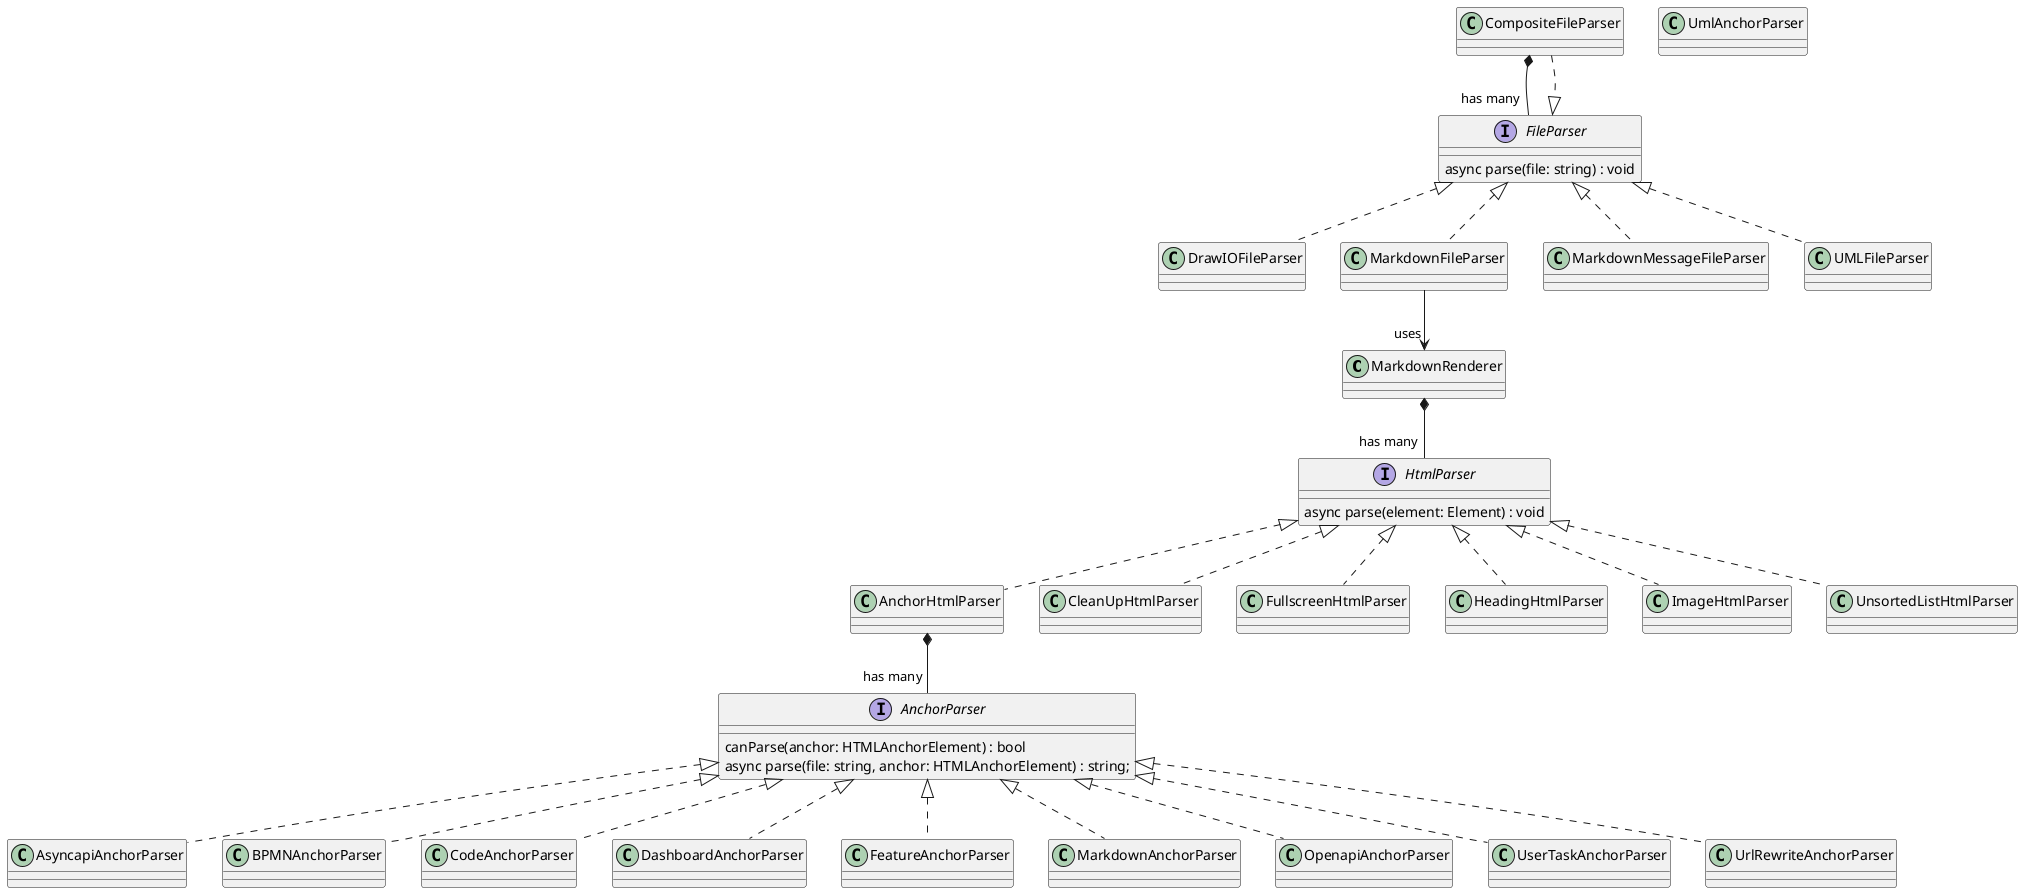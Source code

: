 @startuml

class MarkdownRenderer

interface FileParser {
    async parse(file: string) : void
}
class CompositeFileParser
class DrawIOFileParser
Class MarkdownFileParser
Class MarkdownMessageFileParser
class UMLFileParser

interface HtmlParser {
    async parse(element: Element) : void
}
class AnchorHtmlParser
class CleanUpHtmlParser
class FullscreenHtmlParser
class HeadingHtmlParser
class ImageHtmlParser
class UnsortedListHtmlParser

interface AnchorParser {
    canParse(anchor: HTMLAnchorElement) : bool
    async parse(file: string, anchor: HTMLAnchorElement) : string;
}
class AsyncapiAnchorParser
class BPMNAnchorParser
class CodeAnchorParser
class DashboardAnchorParser
class FeatureAnchorParser
class MarkdownAnchorParser
class OpenapiAnchorParser
class UmlAnchorParser
class UserTaskAnchorParser

CompositeFileParser *-- "has many" FileParser
FileParser <|.. DrawIOFileParser
FileParser <|.. MarkdownFileParser
FileParser <|.. MarkdownMessageFileParser
FileParser <|.. UMLFileParser
CompositeFileParser ..|> FileParser

MarkdownFileParser --> "uses" MarkdownRenderer

MarkdownRenderer *-- "has many" HtmlParser

HtmlParser <|.. AnchorHtmlParser
HtmlParser <|.. CleanUpHtmlParser
HtmlParser <|.. FullscreenHtmlParser
HtmlParser <|.. HeadingHtmlParser
HtmlParser <|.. ImageHtmlParser
HtmlParser <|.. UnsortedListHtmlParser

AnchorHtmlParser *-- "has many" AnchorParser
AnchorParser <|.. AsyncapiAnchorParser
AnchorParser <|.. BPMNAnchorParser
AnchorParser <|.. CodeAnchorParser
AnchorParser <|.. DashboardAnchorParser
AnchorParser <|.. FeatureAnchorParser
AnchorParser <|.. MarkdownAnchorParser
AnchorParser <|.. OpenapiAnchorParser
AnchorParser <|.. UserTaskAnchorParser
AnchorParser <|.. UrlRewriteAnchorParser

@enduml